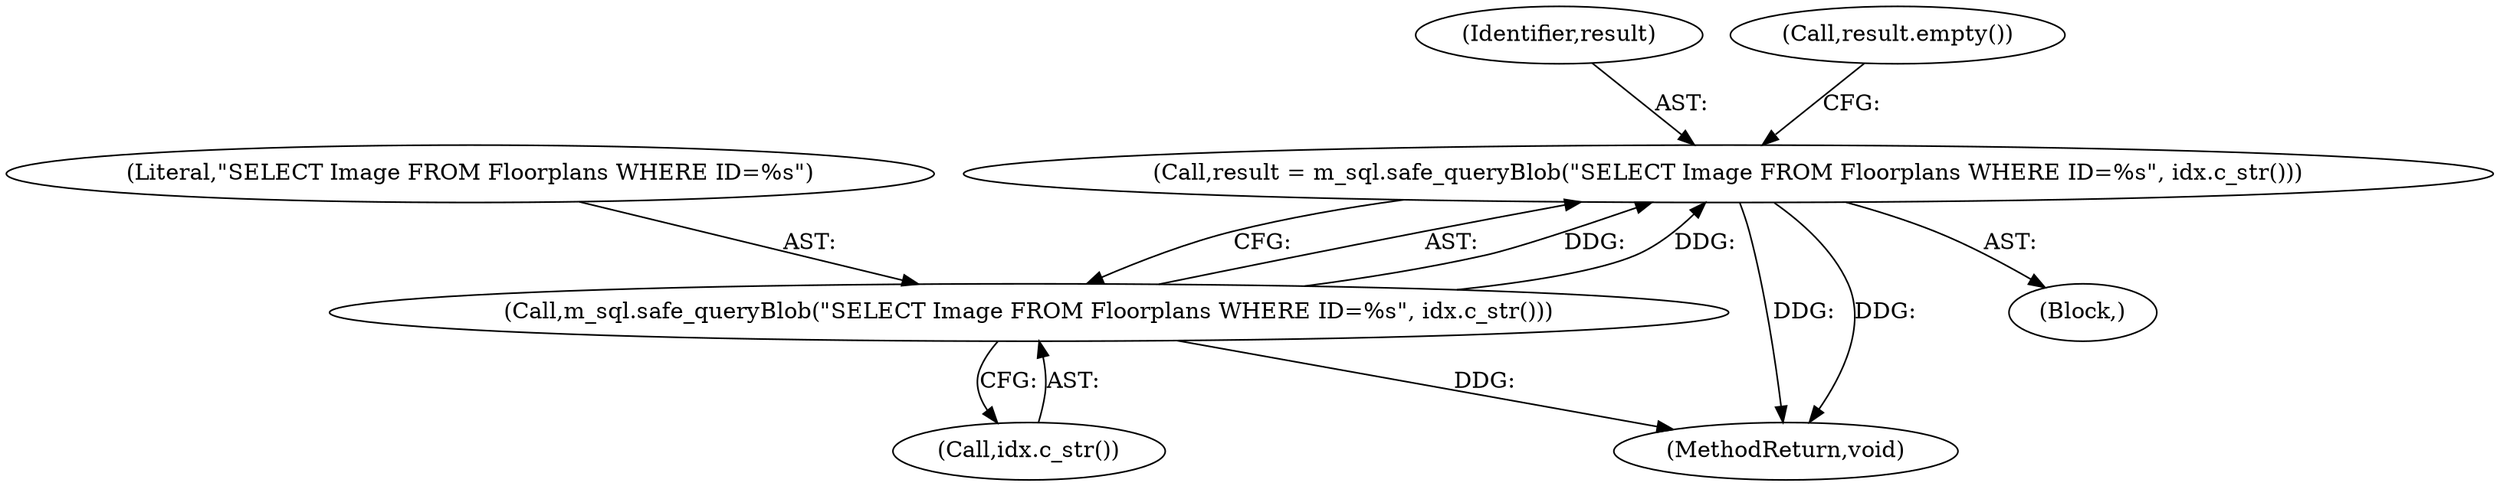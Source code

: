 digraph "1_domoticz_ee70db46f81afa582c96b887b73bcd2a86feda00@del" {
"1000119" [label="(Call,result = m_sql.safe_queryBlob(\"SELECT Image FROM Floorplans WHERE ID=%s\", idx.c_str()))"];
"1000121" [label="(Call,m_sql.safe_queryBlob(\"SELECT Image FROM Floorplans WHERE ID=%s\", idx.c_str()))"];
"1000121" [label="(Call,m_sql.safe_queryBlob(\"SELECT Image FROM Floorplans WHERE ID=%s\", idx.c_str()))"];
"1000104" [label="(Block,)"];
"1000123" [label="(Call,idx.c_str())"];
"1000201" [label="(MethodReturn,void)"];
"1000119" [label="(Call,result = m_sql.safe_queryBlob(\"SELECT Image FROM Floorplans WHERE ID=%s\", idx.c_str()))"];
"1000120" [label="(Identifier,result)"];
"1000125" [label="(Call,result.empty())"];
"1000122" [label="(Literal,\"SELECT Image FROM Floorplans WHERE ID=%s\")"];
"1000119" -> "1000104"  [label="AST: "];
"1000119" -> "1000121"  [label="CFG: "];
"1000120" -> "1000119"  [label="AST: "];
"1000121" -> "1000119"  [label="AST: "];
"1000125" -> "1000119"  [label="CFG: "];
"1000119" -> "1000201"  [label="DDG: "];
"1000119" -> "1000201"  [label="DDG: "];
"1000121" -> "1000119"  [label="DDG: "];
"1000121" -> "1000119"  [label="DDG: "];
"1000121" -> "1000123"  [label="CFG: "];
"1000122" -> "1000121"  [label="AST: "];
"1000123" -> "1000121"  [label="AST: "];
"1000121" -> "1000201"  [label="DDG: "];
}
